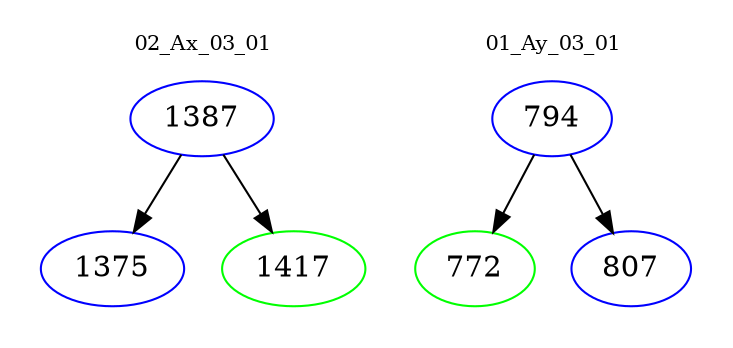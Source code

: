 digraph{
subgraph cluster_0 {
color = white
label = "02_Ax_03_01";
fontsize=10;
T0_1387 [label="1387", color="blue"]
T0_1387 -> T0_1375 [color="black"]
T0_1375 [label="1375", color="blue"]
T0_1387 -> T0_1417 [color="black"]
T0_1417 [label="1417", color="green"]
}
subgraph cluster_1 {
color = white
label = "01_Ay_03_01";
fontsize=10;
T1_794 [label="794", color="blue"]
T1_794 -> T1_772 [color="black"]
T1_772 [label="772", color="green"]
T1_794 -> T1_807 [color="black"]
T1_807 [label="807", color="blue"]
}
}
